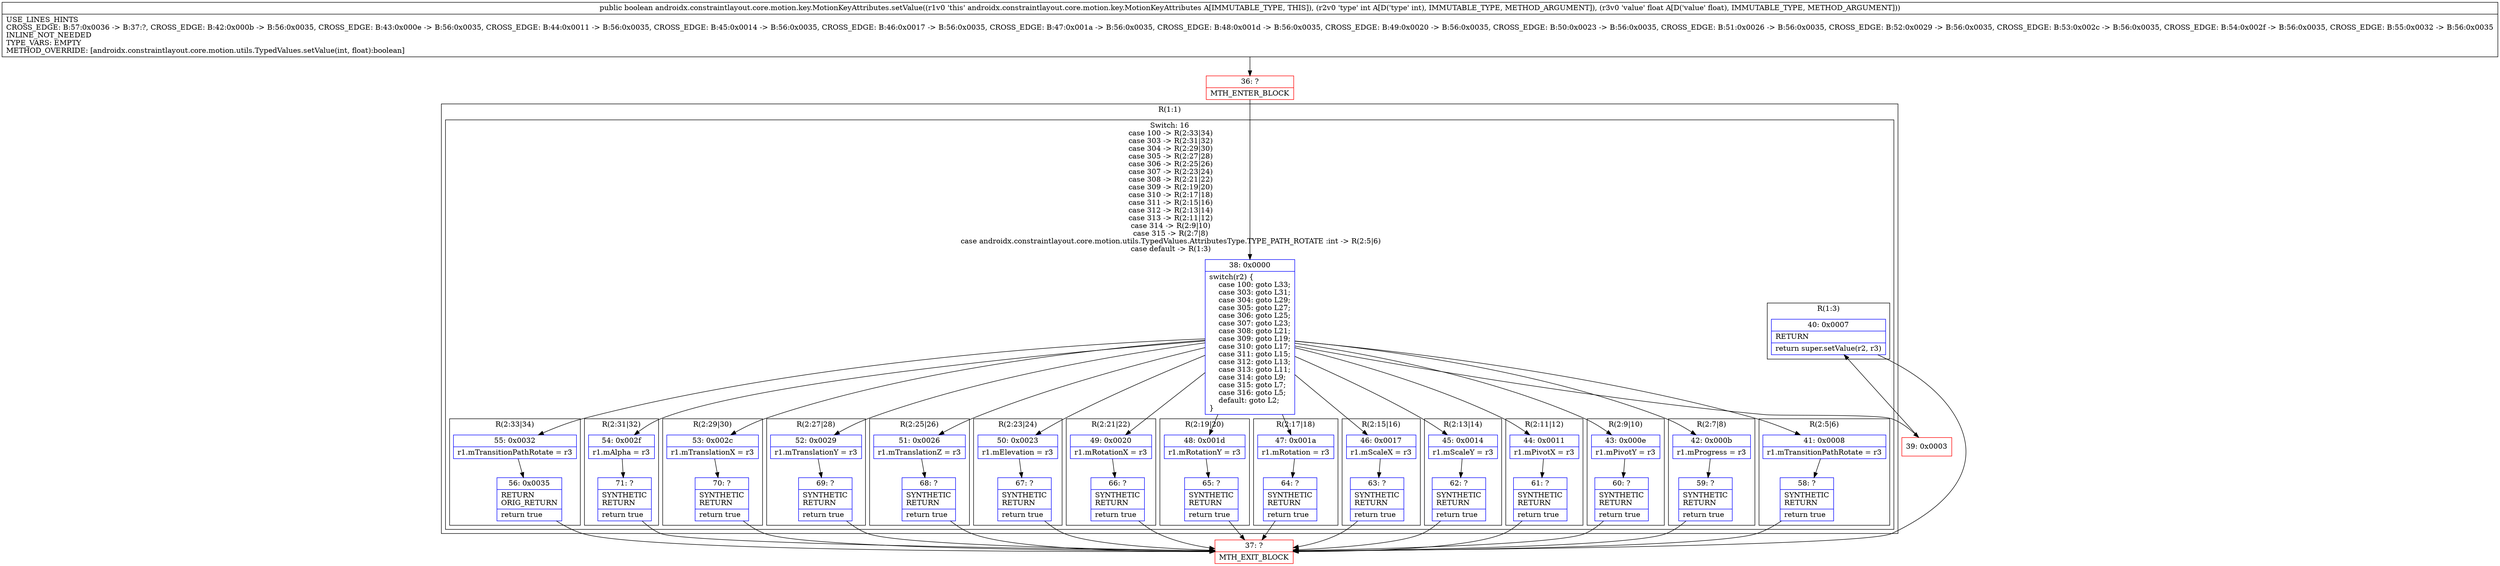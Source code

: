 digraph "CFG forandroidx.constraintlayout.core.motion.key.MotionKeyAttributes.setValue(IF)Z" {
subgraph cluster_Region_113319657 {
label = "R(1:1)";
node [shape=record,color=blue];
subgraph cluster_SwitchRegion_137462009 {
label = "Switch: 16
 case 100 -> R(2:33|34)
 case 303 -> R(2:31|32)
 case 304 -> R(2:29|30)
 case 305 -> R(2:27|28)
 case 306 -> R(2:25|26)
 case 307 -> R(2:23|24)
 case 308 -> R(2:21|22)
 case 309 -> R(2:19|20)
 case 310 -> R(2:17|18)
 case 311 -> R(2:15|16)
 case 312 -> R(2:13|14)
 case 313 -> R(2:11|12)
 case 314 -> R(2:9|10)
 case 315 -> R(2:7|8)
 case androidx.constraintlayout.core.motion.utils.TypedValues.AttributesType.TYPE_PATH_ROTATE :int -> R(2:5|6)
 case default -> R(1:3)";
node [shape=record,color=blue];
Node_38 [shape=record,label="{38\:\ 0x0000|switch(r2) \{\l    case 100: goto L33;\l    case 303: goto L31;\l    case 304: goto L29;\l    case 305: goto L27;\l    case 306: goto L25;\l    case 307: goto L23;\l    case 308: goto L21;\l    case 309: goto L19;\l    case 310: goto L17;\l    case 311: goto L15;\l    case 312: goto L13;\l    case 313: goto L11;\l    case 314: goto L9;\l    case 315: goto L7;\l    case 316: goto L5;\l    default: goto L2;\l\}\l}"];
subgraph cluster_Region_71363932 {
label = "R(2:33|34)";
node [shape=record,color=blue];
Node_55 [shape=record,label="{55\:\ 0x0032|r1.mTransitionPathRotate = r3\l}"];
Node_56 [shape=record,label="{56\:\ 0x0035|RETURN\lORIG_RETURN\l|return true\l}"];
}
subgraph cluster_Region_1074656746 {
label = "R(2:31|32)";
node [shape=record,color=blue];
Node_54 [shape=record,label="{54\:\ 0x002f|r1.mAlpha = r3\l}"];
Node_71 [shape=record,label="{71\:\ ?|SYNTHETIC\lRETURN\l|return true\l}"];
}
subgraph cluster_Region_1320521044 {
label = "R(2:29|30)";
node [shape=record,color=blue];
Node_53 [shape=record,label="{53\:\ 0x002c|r1.mTranslationX = r3\l}"];
Node_70 [shape=record,label="{70\:\ ?|SYNTHETIC\lRETURN\l|return true\l}"];
}
subgraph cluster_Region_1250425395 {
label = "R(2:27|28)";
node [shape=record,color=blue];
Node_52 [shape=record,label="{52\:\ 0x0029|r1.mTranslationY = r3\l}"];
Node_69 [shape=record,label="{69\:\ ?|SYNTHETIC\lRETURN\l|return true\l}"];
}
subgraph cluster_Region_1227805746 {
label = "R(2:25|26)";
node [shape=record,color=blue];
Node_51 [shape=record,label="{51\:\ 0x0026|r1.mTranslationZ = r3\l}"];
Node_68 [shape=record,label="{68\:\ ?|SYNTHETIC\lRETURN\l|return true\l}"];
}
subgraph cluster_Region_1713621592 {
label = "R(2:23|24)";
node [shape=record,color=blue];
Node_50 [shape=record,label="{50\:\ 0x0023|r1.mElevation = r3\l}"];
Node_67 [shape=record,label="{67\:\ ?|SYNTHETIC\lRETURN\l|return true\l}"];
}
subgraph cluster_Region_69088485 {
label = "R(2:21|22)";
node [shape=record,color=blue];
Node_49 [shape=record,label="{49\:\ 0x0020|r1.mRotationX = r3\l}"];
Node_66 [shape=record,label="{66\:\ ?|SYNTHETIC\lRETURN\l|return true\l}"];
}
subgraph cluster_Region_1899827255 {
label = "R(2:19|20)";
node [shape=record,color=blue];
Node_48 [shape=record,label="{48\:\ 0x001d|r1.mRotationY = r3\l}"];
Node_65 [shape=record,label="{65\:\ ?|SYNTHETIC\lRETURN\l|return true\l}"];
}
subgraph cluster_Region_1309525350 {
label = "R(2:17|18)";
node [shape=record,color=blue];
Node_47 [shape=record,label="{47\:\ 0x001a|r1.mRotation = r3\l}"];
Node_64 [shape=record,label="{64\:\ ?|SYNTHETIC\lRETURN\l|return true\l}"];
}
subgraph cluster_Region_906278901 {
label = "R(2:15|16)";
node [shape=record,color=blue];
Node_46 [shape=record,label="{46\:\ 0x0017|r1.mScaleX = r3\l}"];
Node_63 [shape=record,label="{63\:\ ?|SYNTHETIC\lRETURN\l|return true\l}"];
}
subgraph cluster_Region_1137185996 {
label = "R(2:13|14)";
node [shape=record,color=blue];
Node_45 [shape=record,label="{45\:\ 0x0014|r1.mScaleY = r3\l}"];
Node_62 [shape=record,label="{62\:\ ?|SYNTHETIC\lRETURN\l|return true\l}"];
}
subgraph cluster_Region_1517094954 {
label = "R(2:11|12)";
node [shape=record,color=blue];
Node_44 [shape=record,label="{44\:\ 0x0011|r1.mPivotX = r3\l}"];
Node_61 [shape=record,label="{61\:\ ?|SYNTHETIC\lRETURN\l|return true\l}"];
}
subgraph cluster_Region_2053886196 {
label = "R(2:9|10)";
node [shape=record,color=blue];
Node_43 [shape=record,label="{43\:\ 0x000e|r1.mPivotY = r3\l}"];
Node_60 [shape=record,label="{60\:\ ?|SYNTHETIC\lRETURN\l|return true\l}"];
}
subgraph cluster_Region_1774418771 {
label = "R(2:7|8)";
node [shape=record,color=blue];
Node_42 [shape=record,label="{42\:\ 0x000b|r1.mProgress = r3\l}"];
Node_59 [shape=record,label="{59\:\ ?|SYNTHETIC\lRETURN\l|return true\l}"];
}
subgraph cluster_Region_1789816019 {
label = "R(2:5|6)";
node [shape=record,color=blue];
Node_41 [shape=record,label="{41\:\ 0x0008|r1.mTransitionPathRotate = r3\l}"];
Node_58 [shape=record,label="{58\:\ ?|SYNTHETIC\lRETURN\l|return true\l}"];
}
subgraph cluster_Region_1487934964 {
label = "R(1:3)";
node [shape=record,color=blue];
Node_40 [shape=record,label="{40\:\ 0x0007|RETURN\l|return super.setValue(r2, r3)\l}"];
}
}
}
Node_36 [shape=record,color=red,label="{36\:\ ?|MTH_ENTER_BLOCK\l}"];
Node_39 [shape=record,color=red,label="{39\:\ 0x0003}"];
Node_37 [shape=record,color=red,label="{37\:\ ?|MTH_EXIT_BLOCK\l}"];
MethodNode[shape=record,label="{public boolean androidx.constraintlayout.core.motion.key.MotionKeyAttributes.setValue((r1v0 'this' androidx.constraintlayout.core.motion.key.MotionKeyAttributes A[IMMUTABLE_TYPE, THIS]), (r2v0 'type' int A[D('type' int), IMMUTABLE_TYPE, METHOD_ARGUMENT]), (r3v0 'value' float A[D('value' float), IMMUTABLE_TYPE, METHOD_ARGUMENT]))  | USE_LINES_HINTS\lCROSS_EDGE: B:57:0x0036 \-\> B:37:?, CROSS_EDGE: B:42:0x000b \-\> B:56:0x0035, CROSS_EDGE: B:43:0x000e \-\> B:56:0x0035, CROSS_EDGE: B:44:0x0011 \-\> B:56:0x0035, CROSS_EDGE: B:45:0x0014 \-\> B:56:0x0035, CROSS_EDGE: B:46:0x0017 \-\> B:56:0x0035, CROSS_EDGE: B:47:0x001a \-\> B:56:0x0035, CROSS_EDGE: B:48:0x001d \-\> B:56:0x0035, CROSS_EDGE: B:49:0x0020 \-\> B:56:0x0035, CROSS_EDGE: B:50:0x0023 \-\> B:56:0x0035, CROSS_EDGE: B:51:0x0026 \-\> B:56:0x0035, CROSS_EDGE: B:52:0x0029 \-\> B:56:0x0035, CROSS_EDGE: B:53:0x002c \-\> B:56:0x0035, CROSS_EDGE: B:54:0x002f \-\> B:56:0x0035, CROSS_EDGE: B:55:0x0032 \-\> B:56:0x0035\lINLINE_NOT_NEEDED\lTYPE_VARS: EMPTY\lMETHOD_OVERRIDE: [androidx.constraintlayout.core.motion.utils.TypedValues.setValue(int, float):boolean]\l}"];
MethodNode -> Node_36;Node_38 -> Node_39;
Node_38 -> Node_41;
Node_38 -> Node_42;
Node_38 -> Node_43;
Node_38 -> Node_44;
Node_38 -> Node_45;
Node_38 -> Node_46;
Node_38 -> Node_47;
Node_38 -> Node_48;
Node_38 -> Node_49;
Node_38 -> Node_50;
Node_38 -> Node_51;
Node_38 -> Node_52;
Node_38 -> Node_53;
Node_38 -> Node_54;
Node_38 -> Node_55;
Node_55 -> Node_56;
Node_56 -> Node_37;
Node_54 -> Node_71;
Node_71 -> Node_37;
Node_53 -> Node_70;
Node_70 -> Node_37;
Node_52 -> Node_69;
Node_69 -> Node_37;
Node_51 -> Node_68;
Node_68 -> Node_37;
Node_50 -> Node_67;
Node_67 -> Node_37;
Node_49 -> Node_66;
Node_66 -> Node_37;
Node_48 -> Node_65;
Node_65 -> Node_37;
Node_47 -> Node_64;
Node_64 -> Node_37;
Node_46 -> Node_63;
Node_63 -> Node_37;
Node_45 -> Node_62;
Node_62 -> Node_37;
Node_44 -> Node_61;
Node_61 -> Node_37;
Node_43 -> Node_60;
Node_60 -> Node_37;
Node_42 -> Node_59;
Node_59 -> Node_37;
Node_41 -> Node_58;
Node_58 -> Node_37;
Node_40 -> Node_37;
Node_36 -> Node_38;
Node_39 -> Node_40;
}

